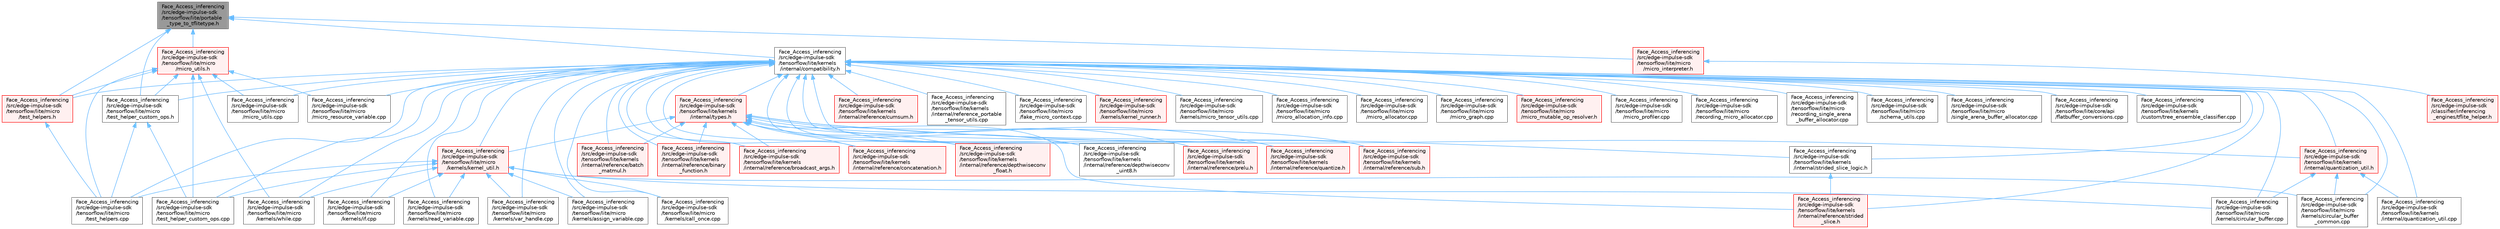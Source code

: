 digraph "Face_Access_inferencing/src/edge-impulse-sdk/tensorflow/lite/portable_type_to_tflitetype.h"
{
 // LATEX_PDF_SIZE
  bgcolor="transparent";
  edge [fontname=Helvetica,fontsize=10,labelfontname=Helvetica,labelfontsize=10];
  node [fontname=Helvetica,fontsize=10,shape=box,height=0.2,width=0.4];
  Node1 [id="Node000001",label="Face_Access_inferencing\l/src/edge-impulse-sdk\l/tensorflow/lite/portable\l_type_to_tflitetype.h",height=0.2,width=0.4,color="gray40", fillcolor="grey60", style="filled", fontcolor="black",tooltip=" "];
  Node1 -> Node2 [id="edge89_Node000001_Node000002",dir="back",color="steelblue1",style="solid",tooltip=" "];
  Node2 [id="Node000002",label="Face_Access_inferencing\l/src/edge-impulse-sdk\l/tensorflow/lite/kernels\l/internal/compatibility.h",height=0.2,width=0.4,color="grey40", fillcolor="white", style="filled",URL="$_face___access__inferencing_2src_2edge-impulse-sdk_2tensorflow_2lite_2kernels_2internal_2compatibility_8h.html",tooltip=" "];
  Node2 -> Node3 [id="edge90_Node000002_Node000003",dir="back",color="steelblue1",style="solid",tooltip=" "];
  Node3 [id="Node000003",label="Face_Access_inferencing\l/src/edge-impulse-sdk\l/tensorflow/lite/core/api\l/flatbuffer_conversions.cpp",height=0.2,width=0.4,color="grey40", fillcolor="white", style="filled",URL="$_face___access__inferencing_2src_2edge-impulse-sdk_2tensorflow_2lite_2core_2api_2flatbuffer__conversions_8cpp.html",tooltip=" "];
  Node2 -> Node4 [id="edge91_Node000002_Node000004",dir="back",color="steelblue1",style="solid",tooltip=" "];
  Node4 [id="Node000004",label="Face_Access_inferencing\l/src/edge-impulse-sdk\l/tensorflow/lite/kernels\l/custom/tree_ensemble_classifier.cpp",height=0.2,width=0.4,color="grey40", fillcolor="white", style="filled",URL="$kernels_2custom_2tree__ensemble__classifier_8cpp.html",tooltip=" "];
  Node2 -> Node5 [id="edge92_Node000002_Node000005",dir="back",color="steelblue1",style="solid",tooltip=" "];
  Node5 [id="Node000005",label="Face_Access_inferencing\l/src/edge-impulse-sdk\l/tensorflow/lite/kernels\l/internal/quantization_util.cpp",height=0.2,width=0.4,color="grey40", fillcolor="white", style="filled",URL="$_face___access__inferencing_2src_2edge-impulse-sdk_2tensorflow_2lite_2kernels_2internal_2quantization__util_8cpp.html",tooltip=" "];
  Node2 -> Node6 [id="edge93_Node000002_Node000006",dir="back",color="steelblue1",style="solid",tooltip=" "];
  Node6 [id="Node000006",label="Face_Access_inferencing\l/src/edge-impulse-sdk\l/tensorflow/lite/kernels\l/internal/quantization_util.h",height=0.2,width=0.4,color="red", fillcolor="#FFF0F0", style="filled",URL="$_face___access__inferencing_2src_2edge-impulse-sdk_2tensorflow_2lite_2kernels_2internal_2quantization__util_8h.html",tooltip=" "];
  Node6 -> Node5 [id="edge94_Node000006_Node000005",dir="back",color="steelblue1",style="solid",tooltip=" "];
  Node6 -> Node79 [id="edge95_Node000006_Node000079",dir="back",color="steelblue1",style="solid",tooltip=" "];
  Node79 [id="Node000079",label="Face_Access_inferencing\l/src/edge-impulse-sdk\l/tensorflow/lite/micro\l/kernels/circular_buffer.cpp",height=0.2,width=0.4,color="grey40", fillcolor="white", style="filled",URL="$_face___access__inferencing_2src_2edge-impulse-sdk_2tensorflow_2lite_2micro_2kernels_2circular__buffer_8cpp.html",tooltip=" "];
  Node6 -> Node80 [id="edge96_Node000006_Node000080",dir="back",color="steelblue1",style="solid",tooltip=" "];
  Node80 [id="Node000080",label="Face_Access_inferencing\l/src/edge-impulse-sdk\l/tensorflow/lite/micro\l/kernels/circular_buffer\l_common.cpp",height=0.2,width=0.4,color="grey40", fillcolor="white", style="filled",URL="$_face___access__inferencing_2src_2edge-impulse-sdk_2tensorflow_2lite_2micro_2kernels_2circular__buffer__common_8cpp.html",tooltip=" "];
  Node2 -> Node112 [id="edge97_Node000002_Node000112",dir="back",color="steelblue1",style="solid",tooltip=" "];
  Node112 [id="Node000112",label="Face_Access_inferencing\l/src/edge-impulse-sdk\l/tensorflow/lite/kernels\l/internal/reference/batch\l_matmul.h",height=0.2,width=0.4,color="red", fillcolor="#FFF0F0", style="filled",URL="$_face___access__inferencing_2src_2edge-impulse-sdk_2tensorflow_2lite_2kernels_2internal_2reference_2batch__matmul_8h.html",tooltip=" "];
  Node2 -> Node113 [id="edge98_Node000002_Node000113",dir="back",color="steelblue1",style="solid",tooltip=" "];
  Node113 [id="Node000113",label="Face_Access_inferencing\l/src/edge-impulse-sdk\l/tensorflow/lite/kernels\l/internal/reference/binary\l_function.h",height=0.2,width=0.4,color="red", fillcolor="#FFF0F0", style="filled",URL="$_face___access__inferencing_2src_2edge-impulse-sdk_2tensorflow_2lite_2kernels_2internal_2reference_2binary__function_8h.html",tooltip=" "];
  Node2 -> Node118 [id="edge99_Node000002_Node000118",dir="back",color="steelblue1",style="solid",tooltip=" "];
  Node118 [id="Node000118",label="Face_Access_inferencing\l/src/edge-impulse-sdk\l/tensorflow/lite/kernels\l/internal/reference/broadcast_args.h",height=0.2,width=0.4,color="red", fillcolor="#FFF0F0", style="filled",URL="$_face___access__inferencing_2src_2edge-impulse-sdk_2tensorflow_2lite_2kernels_2internal_2reference_2broadcast__args_8h.html",tooltip=" "];
  Node2 -> Node120 [id="edge100_Node000002_Node000120",dir="back",color="steelblue1",style="solid",tooltip=" "];
  Node120 [id="Node000120",label="Face_Access_inferencing\l/src/edge-impulse-sdk\l/tensorflow/lite/kernels\l/internal/reference/concatenation.h",height=0.2,width=0.4,color="red", fillcolor="#FFF0F0", style="filled",URL="$_face___access__inferencing_2src_2edge-impulse-sdk_2tensorflow_2lite_2kernels_2internal_2reference_2concatenation_8h.html",tooltip=" "];
  Node2 -> Node122 [id="edge101_Node000002_Node000122",dir="back",color="steelblue1",style="solid",tooltip=" "];
  Node122 [id="Node000122",label="Face_Access_inferencing\l/src/edge-impulse-sdk\l/tensorflow/lite/kernels\l/internal/reference/cumsum.h",height=0.2,width=0.4,color="red", fillcolor="#FFF0F0", style="filled",URL="$_face___access__inferencing_2src_2edge-impulse-sdk_2tensorflow_2lite_2kernels_2internal_2reference_2cumsum_8h.html",tooltip=" "];
  Node2 -> Node123 [id="edge102_Node000002_Node000123",dir="back",color="steelblue1",style="solid",tooltip=" "];
  Node123 [id="Node000123",label="Face_Access_inferencing\l/src/edge-impulse-sdk\l/tensorflow/lite/kernels\l/internal/reference/depthwiseconv\l_float.h",height=0.2,width=0.4,color="red", fillcolor="#FFF0F0", style="filled",URL="$_face___access__inferencing_2src_2edge-impulse-sdk_2tensorflow_2lite_2kernels_2internal_2reference_2depthwiseconv__float_8h.html",tooltip=" "];
  Node2 -> Node125 [id="edge103_Node000002_Node000125",dir="back",color="steelblue1",style="solid",tooltip=" "];
  Node125 [id="Node000125",label="Face_Access_inferencing\l/src/edge-impulse-sdk\l/tensorflow/lite/kernels\l/internal/reference/depthwiseconv\l_uint8.h",height=0.2,width=0.4,color="grey40", fillcolor="white", style="filled",URL="$_face___access__inferencing_2src_2edge-impulse-sdk_2tensorflow_2lite_2kernels_2internal_2reference_2depthwiseconv__uint8_8h.html",tooltip=" "];
  Node2 -> Node126 [id="edge104_Node000002_Node000126",dir="back",color="steelblue1",style="solid",tooltip=" "];
  Node126 [id="Node000126",label="Face_Access_inferencing\l/src/edge-impulse-sdk\l/tensorflow/lite/kernels\l/internal/reference/prelu.h",height=0.2,width=0.4,color="red", fillcolor="#FFF0F0", style="filled",URL="$_face___access__inferencing_2src_2edge-impulse-sdk_2tensorflow_2lite_2kernels_2internal_2reference_2prelu_8h.html",tooltip=" "];
  Node2 -> Node127 [id="edge105_Node000002_Node000127",dir="back",color="steelblue1",style="solid",tooltip=" "];
  Node127 [id="Node000127",label="Face_Access_inferencing\l/src/edge-impulse-sdk\l/tensorflow/lite/kernels\l/internal/reference/quantize.h",height=0.2,width=0.4,color="red", fillcolor="#FFF0F0", style="filled",URL="$_face___access__inferencing_2src_2edge-impulse-sdk_2tensorflow_2lite_2kernels_2internal_2reference_2quantize_8h.html",tooltip=" "];
  Node2 -> Node128 [id="edge106_Node000002_Node000128",dir="back",color="steelblue1",style="solid",tooltip=" "];
  Node128 [id="Node000128",label="Face_Access_inferencing\l/src/edge-impulse-sdk\l/tensorflow/lite/kernels\l/internal/reference/strided\l_slice.h",height=0.2,width=0.4,color="red", fillcolor="#FFF0F0", style="filled",URL="$_face___access__inferencing_2src_2edge-impulse-sdk_2tensorflow_2lite_2kernels_2internal_2reference_2strided__slice_8h.html",tooltip=" "];
  Node2 -> Node130 [id="edge107_Node000002_Node000130",dir="back",color="steelblue1",style="solid",tooltip=" "];
  Node130 [id="Node000130",label="Face_Access_inferencing\l/src/edge-impulse-sdk\l/tensorflow/lite/kernels\l/internal/reference/sub.h",height=0.2,width=0.4,color="red", fillcolor="#FFF0F0", style="filled",URL="$_face___access__inferencing_2src_2edge-impulse-sdk_2tensorflow_2lite_2kernels_2internal_2reference_2sub_8h.html",tooltip=" "];
  Node2 -> Node131 [id="edge108_Node000002_Node000131",dir="back",color="steelblue1",style="solid",tooltip=" "];
  Node131 [id="Node000131",label="Face_Access_inferencing\l/src/edge-impulse-sdk\l/tensorflow/lite/kernels\l/internal/reference_portable\l_tensor_utils.cpp",height=0.2,width=0.4,color="grey40", fillcolor="white", style="filled",URL="$reference__portable__tensor__utils_8cpp.html",tooltip=" "];
  Node2 -> Node132 [id="edge109_Node000002_Node000132",dir="back",color="steelblue1",style="solid",tooltip=" "];
  Node132 [id="Node000132",label="Face_Access_inferencing\l/src/edge-impulse-sdk\l/tensorflow/lite/kernels\l/internal/strided_slice_logic.h",height=0.2,width=0.4,color="grey40", fillcolor="white", style="filled",URL="$_face___access__inferencing_2src_2edge-impulse-sdk_2tensorflow_2lite_2kernels_2internal_2strided__slice__logic_8h.html",tooltip=" "];
  Node132 -> Node128 [id="edge110_Node000132_Node000128",dir="back",color="steelblue1",style="solid",tooltip=" "];
  Node2 -> Node133 [id="edge111_Node000002_Node000133",dir="back",color="steelblue1",style="solid",tooltip=" "];
  Node133 [id="Node000133",label="Face_Access_inferencing\l/src/edge-impulse-sdk\l/tensorflow/lite/kernels\l/internal/types.h",height=0.2,width=0.4,color="red", fillcolor="#FFF0F0", style="filled",URL="$_face___access__inferencing_2src_2edge-impulse-sdk_2tensorflow_2lite_2kernels_2internal_2types_8h.html",tooltip=" "];
  Node133 -> Node6 [id="edge112_Node000133_Node000006",dir="back",color="steelblue1",style="solid",tooltip=" "];
  Node133 -> Node112 [id="edge113_Node000133_Node000112",dir="back",color="steelblue1",style="solid",tooltip=" "];
  Node133 -> Node113 [id="edge114_Node000133_Node000113",dir="back",color="steelblue1",style="solid",tooltip=" "];
  Node133 -> Node118 [id="edge115_Node000133_Node000118",dir="back",color="steelblue1",style="solid",tooltip=" "];
  Node133 -> Node120 [id="edge116_Node000133_Node000120",dir="back",color="steelblue1",style="solid",tooltip=" "];
  Node133 -> Node123 [id="edge117_Node000133_Node000123",dir="back",color="steelblue1",style="solid",tooltip=" "];
  Node133 -> Node125 [id="edge118_Node000133_Node000125",dir="back",color="steelblue1",style="solid",tooltip=" "];
  Node133 -> Node126 [id="edge119_Node000133_Node000126",dir="back",color="steelblue1",style="solid",tooltip=" "];
  Node133 -> Node127 [id="edge120_Node000133_Node000127",dir="back",color="steelblue1",style="solid",tooltip=" "];
  Node133 -> Node128 [id="edge121_Node000133_Node000128",dir="back",color="steelblue1",style="solid",tooltip=" "];
  Node133 -> Node130 [id="edge122_Node000133_Node000130",dir="back",color="steelblue1",style="solid",tooltip=" "];
  Node133 -> Node132 [id="edge123_Node000133_Node000132",dir="back",color="steelblue1",style="solid",tooltip=" "];
  Node133 -> Node212 [id="edge124_Node000133_Node000212",dir="back",color="steelblue1",style="solid",tooltip=" "];
  Node212 [id="Node000212",label="Face_Access_inferencing\l/src/edge-impulse-sdk\l/tensorflow/lite/micro\l/kernels/kernel_util.h",height=0.2,width=0.4,color="red", fillcolor="#FFF0F0", style="filled",URL="$_face___access__inferencing_2src_2edge-impulse-sdk_2tensorflow_2lite_2micro_2kernels_2kernel__util_8h.html",tooltip=" "];
  Node212 -> Node213 [id="edge125_Node000212_Node000213",dir="back",color="steelblue1",style="solid",tooltip=" "];
  Node213 [id="Node000213",label="Face_Access_inferencing\l/src/edge-impulse-sdk\l/tensorflow/lite/micro\l/kernels/assign_variable.cpp",height=0.2,width=0.4,color="grey40", fillcolor="white", style="filled",URL="$_face___access__inferencing_2src_2edge-impulse-sdk_2tensorflow_2lite_2micro_2kernels_2assign__variable_8cpp.html",tooltip=" "];
  Node212 -> Node214 [id="edge126_Node000212_Node000214",dir="back",color="steelblue1",style="solid",tooltip=" "];
  Node214 [id="Node000214",label="Face_Access_inferencing\l/src/edge-impulse-sdk\l/tensorflow/lite/micro\l/kernels/call_once.cpp",height=0.2,width=0.4,color="grey40", fillcolor="white", style="filled",URL="$_face___access__inferencing_2src_2edge-impulse-sdk_2tensorflow_2lite_2micro_2kernels_2call__once_8cpp.html",tooltip=" "];
  Node212 -> Node79 [id="edge127_Node000212_Node000079",dir="back",color="steelblue1",style="solid",tooltip=" "];
  Node212 -> Node80 [id="edge128_Node000212_Node000080",dir="back",color="steelblue1",style="solid",tooltip=" "];
  Node212 -> Node217 [id="edge129_Node000212_Node000217",dir="back",color="steelblue1",style="solid",tooltip=" "];
  Node217 [id="Node000217",label="Face_Access_inferencing\l/src/edge-impulse-sdk\l/tensorflow/lite/micro\l/kernels/if.cpp",height=0.2,width=0.4,color="grey40", fillcolor="white", style="filled",URL="$_face___access__inferencing_2src_2edge-impulse-sdk_2tensorflow_2lite_2micro_2kernels_2if_8cpp.html",tooltip=" "];
  Node212 -> Node222 [id="edge130_Node000212_Node000222",dir="back",color="steelblue1",style="solid",tooltip=" "];
  Node222 [id="Node000222",label="Face_Access_inferencing\l/src/edge-impulse-sdk\l/tensorflow/lite/micro\l/kernels/read_variable.cpp",height=0.2,width=0.4,color="grey40", fillcolor="white", style="filled",URL="$_face___access__inferencing_2src_2edge-impulse-sdk_2tensorflow_2lite_2micro_2kernels_2read__variable_8cpp.html",tooltip=" "];
  Node212 -> Node233 [id="edge131_Node000212_Node000233",dir="back",color="steelblue1",style="solid",tooltip=" "];
  Node233 [id="Node000233",label="Face_Access_inferencing\l/src/edge-impulse-sdk\l/tensorflow/lite/micro\l/kernels/var_handle.cpp",height=0.2,width=0.4,color="grey40", fillcolor="white", style="filled",URL="$_face___access__inferencing_2src_2edge-impulse-sdk_2tensorflow_2lite_2micro_2kernels_2var__handle_8cpp.html",tooltip=" "];
  Node212 -> Node234 [id="edge132_Node000212_Node000234",dir="back",color="steelblue1",style="solid",tooltip=" "];
  Node234 [id="Node000234",label="Face_Access_inferencing\l/src/edge-impulse-sdk\l/tensorflow/lite/micro\l/kernels/while.cpp",height=0.2,width=0.4,color="grey40", fillcolor="white", style="filled",URL="$_face___access__inferencing_2src_2edge-impulse-sdk_2tensorflow_2lite_2micro_2kernels_2while_8cpp.html",tooltip=" "];
  Node212 -> Node59 [id="edge133_Node000212_Node000059",dir="back",color="steelblue1",style="solid",tooltip=" "];
  Node59 [id="Node000059",label="Face_Access_inferencing\l/src/edge-impulse-sdk\l/tensorflow/lite/micro\l/test_helper_custom_ops.cpp",height=0.2,width=0.4,color="grey40", fillcolor="white", style="filled",URL="$_face___access__inferencing_2src_2edge-impulse-sdk_2tensorflow_2lite_2micro_2test__helper__custom__ops_8cpp.html",tooltip=" "];
  Node212 -> Node61 [id="edge134_Node000212_Node000061",dir="back",color="steelblue1",style="solid",tooltip=" "];
  Node61 [id="Node000061",label="Face_Access_inferencing\l/src/edge-impulse-sdk\l/tensorflow/lite/micro\l/test_helpers.cpp",height=0.2,width=0.4,color="grey40", fillcolor="white", style="filled",URL="$_face___access__inferencing_2src_2edge-impulse-sdk_2tensorflow_2lite_2micro_2test__helpers_8cpp.html",tooltip=" "];
  Node2 -> Node251 [id="edge135_Node000002_Node000251",dir="back",color="steelblue1",style="solid",tooltip=" "];
  Node251 [id="Node000251",label="Face_Access_inferencing\l/src/edge-impulse-sdk\l/tensorflow/lite/micro\l/fake_micro_context.cpp",height=0.2,width=0.4,color="grey40", fillcolor="white", style="filled",URL="$_face___access__inferencing_2src_2edge-impulse-sdk_2tensorflow_2lite_2micro_2fake__micro__context_8cpp.html",tooltip=" "];
  Node2 -> Node213 [id="edge136_Node000002_Node000213",dir="back",color="steelblue1",style="solid",tooltip=" "];
  Node2 -> Node214 [id="edge137_Node000002_Node000214",dir="back",color="steelblue1",style="solid",tooltip=" "];
  Node2 -> Node79 [id="edge138_Node000002_Node000079",dir="back",color="steelblue1",style="solid",tooltip=" "];
  Node2 -> Node80 [id="edge139_Node000002_Node000080",dir="back",color="steelblue1",style="solid",tooltip=" "];
  Node2 -> Node217 [id="edge140_Node000002_Node000217",dir="back",color="steelblue1",style="solid",tooltip=" "];
  Node2 -> Node252 [id="edge141_Node000002_Node000252",dir="back",color="steelblue1",style="solid",tooltip=" "];
  Node252 [id="Node000252",label="Face_Access_inferencing\l/src/edge-impulse-sdk\l/tensorflow/lite/micro\l/kernels/kernel_runner.h",height=0.2,width=0.4,color="red", fillcolor="#FFF0F0", style="filled",URL="$_face___access__inferencing_2src_2edge-impulse-sdk_2tensorflow_2lite_2micro_2kernels_2kernel__runner_8h.html",tooltip=" "];
  Node2 -> Node212 [id="edge142_Node000002_Node000212",dir="back",color="steelblue1",style="solid",tooltip=" "];
  Node2 -> Node172 [id="edge143_Node000002_Node000172",dir="back",color="steelblue1",style="solid",tooltip=" "];
  Node172 [id="Node000172",label="Face_Access_inferencing\l/src/edge-impulse-sdk\l/tensorflow/lite/micro\l/kernels/micro_tensor_utils.cpp",height=0.2,width=0.4,color="grey40", fillcolor="white", style="filled",URL="$_face___access__inferencing_2src_2edge-impulse-sdk_2tensorflow_2lite_2micro_2kernels_2micro__tensor__utils_8cpp.html",tooltip=" "];
  Node2 -> Node222 [id="edge144_Node000002_Node000222",dir="back",color="steelblue1",style="solid",tooltip=" "];
  Node2 -> Node233 [id="edge145_Node000002_Node000233",dir="back",color="steelblue1",style="solid",tooltip=" "];
  Node2 -> Node234 [id="edge146_Node000002_Node000234",dir="back",color="steelblue1",style="solid",tooltip=" "];
  Node2 -> Node253 [id="edge147_Node000002_Node000253",dir="back",color="steelblue1",style="solid",tooltip=" "];
  Node253 [id="Node000253",label="Face_Access_inferencing\l/src/edge-impulse-sdk\l/tensorflow/lite/micro\l/micro_allocation_info.cpp",height=0.2,width=0.4,color="grey40", fillcolor="white", style="filled",URL="$_face___access__inferencing_2src_2edge-impulse-sdk_2tensorflow_2lite_2micro_2micro__allocation__info_8cpp.html",tooltip=" "];
  Node2 -> Node254 [id="edge148_Node000002_Node000254",dir="back",color="steelblue1",style="solid",tooltip=" "];
  Node254 [id="Node000254",label="Face_Access_inferencing\l/src/edge-impulse-sdk\l/tensorflow/lite/micro\l/micro_allocator.cpp",height=0.2,width=0.4,color="grey40", fillcolor="white", style="filled",URL="$_face___access__inferencing_2src_2edge-impulse-sdk_2tensorflow_2lite_2micro_2micro__allocator_8cpp.html",tooltip=" "];
  Node2 -> Node255 [id="edge149_Node000002_Node000255",dir="back",color="steelblue1",style="solid",tooltip=" "];
  Node255 [id="Node000255",label="Face_Access_inferencing\l/src/edge-impulse-sdk\l/tensorflow/lite/micro\l/micro_graph.cpp",height=0.2,width=0.4,color="grey40", fillcolor="white", style="filled",URL="$_face___access__inferencing_2src_2edge-impulse-sdk_2tensorflow_2lite_2micro_2micro__graph_8cpp.html",tooltip=" "];
  Node2 -> Node20 [id="edge150_Node000002_Node000020",dir="back",color="steelblue1",style="solid",tooltip=" "];
  Node20 [id="Node000020",label="Face_Access_inferencing\l/src/edge-impulse-sdk\l/tensorflow/lite/micro\l/micro_mutable_op_resolver.h",height=0.2,width=0.4,color="red", fillcolor="#FFF0F0", style="filled",URL="$_face___access__inferencing_2src_2edge-impulse-sdk_2tensorflow_2lite_2micro_2micro__mutable__op__resolver_8h.html",tooltip=" "];
  Node2 -> Node256 [id="edge151_Node000002_Node000256",dir="back",color="steelblue1",style="solid",tooltip=" "];
  Node256 [id="Node000256",label="Face_Access_inferencing\l/src/edge-impulse-sdk\l/tensorflow/lite/micro\l/micro_profiler.cpp",height=0.2,width=0.4,color="grey40", fillcolor="white", style="filled",URL="$_face___access__inferencing_2src_2edge-impulse-sdk_2tensorflow_2lite_2micro_2micro__profiler_8cpp.html",tooltip=" "];
  Node2 -> Node257 [id="edge152_Node000002_Node000257",dir="back",color="steelblue1",style="solid",tooltip=" "];
  Node257 [id="Node000257",label="Face_Access_inferencing\l/src/edge-impulse-sdk\l/tensorflow/lite/micro\l/micro_resource_variable.cpp",height=0.2,width=0.4,color="grey40", fillcolor="white", style="filled",URL="$_face___access__inferencing_2src_2edge-impulse-sdk_2tensorflow_2lite_2micro_2micro__resource__variable_8cpp.html",tooltip=" "];
  Node2 -> Node258 [id="edge153_Node000002_Node000258",dir="back",color="steelblue1",style="solid",tooltip=" "];
  Node258 [id="Node000258",label="Face_Access_inferencing\l/src/edge-impulse-sdk\l/tensorflow/lite/micro\l/micro_utils.cpp",height=0.2,width=0.4,color="grey40", fillcolor="white", style="filled",URL="$_face___access__inferencing_2src_2edge-impulse-sdk_2tensorflow_2lite_2micro_2micro__utils_8cpp.html",tooltip=" "];
  Node2 -> Node259 [id="edge154_Node000002_Node000259",dir="back",color="steelblue1",style="solid",tooltip=" "];
  Node259 [id="Node000259",label="Face_Access_inferencing\l/src/edge-impulse-sdk\l/tensorflow/lite/micro\l/recording_micro_allocator.cpp",height=0.2,width=0.4,color="grey40", fillcolor="white", style="filled",URL="$_face___access__inferencing_2src_2edge-impulse-sdk_2tensorflow_2lite_2micro_2recording__micro__allocator_8cpp.html",tooltip=" "];
  Node2 -> Node260 [id="edge155_Node000002_Node000260",dir="back",color="steelblue1",style="solid",tooltip=" "];
  Node260 [id="Node000260",label="Face_Access_inferencing\l/src/edge-impulse-sdk\l/tensorflow/lite/micro\l/recording_single_arena\l_buffer_allocator.cpp",height=0.2,width=0.4,color="grey40", fillcolor="white", style="filled",URL="$_face___access__inferencing_2src_2edge-impulse-sdk_2tensorflow_2lite_2micro_2recording__single__arena__buffer__allocator_8cpp.html",tooltip=" "];
  Node2 -> Node261 [id="edge156_Node000002_Node000261",dir="back",color="steelblue1",style="solid",tooltip=" "];
  Node261 [id="Node000261",label="Face_Access_inferencing\l/src/edge-impulse-sdk\l/tensorflow/lite/micro\l/schema_utils.cpp",height=0.2,width=0.4,color="grey40", fillcolor="white", style="filled",URL="$_face___access__inferencing_2src_2edge-impulse-sdk_2tensorflow_2lite_2micro_2schema__utils_8cpp.html",tooltip=" "];
  Node2 -> Node262 [id="edge157_Node000002_Node000262",dir="back",color="steelblue1",style="solid",tooltip=" "];
  Node262 [id="Node000262",label="Face_Access_inferencing\l/src/edge-impulse-sdk\l/tensorflow/lite/micro\l/single_arena_buffer_allocator.cpp",height=0.2,width=0.4,color="grey40", fillcolor="white", style="filled",URL="$_face___access__inferencing_2src_2edge-impulse-sdk_2tensorflow_2lite_2micro_2single__arena__buffer__allocator_8cpp.html",tooltip=" "];
  Node2 -> Node59 [id="edge158_Node000002_Node000059",dir="back",color="steelblue1",style="solid",tooltip=" "];
  Node2 -> Node60 [id="edge159_Node000002_Node000060",dir="back",color="steelblue1",style="solid",tooltip=" "];
  Node60 [id="Node000060",label="Face_Access_inferencing\l/src/edge-impulse-sdk\l/tensorflow/lite/micro\l/test_helper_custom_ops.h",height=0.2,width=0.4,color="grey40", fillcolor="white", style="filled",URL="$_face___access__inferencing_2src_2edge-impulse-sdk_2tensorflow_2lite_2micro_2test__helper__custom__ops_8h.html",tooltip=" "];
  Node60 -> Node59 [id="edge160_Node000060_Node000059",dir="back",color="steelblue1",style="solid",tooltip=" "];
  Node60 -> Node61 [id="edge161_Node000060_Node000061",dir="back",color="steelblue1",style="solid",tooltip=" "];
  Node2 -> Node61 [id="edge162_Node000002_Node000061",dir="back",color="steelblue1",style="solid",tooltip=" "];
  Node2 -> Node62 [id="edge163_Node000002_Node000062",dir="back",color="steelblue1",style="solid",tooltip=" "];
  Node62 [id="Node000062",label="Face_Access_inferencing\l/src/edge-impulse-sdk\l/tensorflow/lite/micro\l/test_helpers.h",height=0.2,width=0.4,color="red", fillcolor="#FFF0F0", style="filled",URL="$_face___access__inferencing_2src_2edge-impulse-sdk_2tensorflow_2lite_2micro_2test__helpers_8h.html",tooltip=" "];
  Node62 -> Node61 [id="edge164_Node000062_Node000061",dir="back",color="steelblue1",style="solid",tooltip=" "];
  Node1 -> Node237 [id="edge165_Node000001_Node000237",dir="back",color="steelblue1",style="solid",tooltip=" "];
  Node237 [id="Node000237",label="Face_Access_inferencing\l/src/edge-impulse-sdk\l/tensorflow/lite/micro\l/micro_interpreter.h",height=0.2,width=0.4,color="red", fillcolor="#FFF0F0", style="filled",URL="$_face___access__inferencing_2src_2edge-impulse-sdk_2tensorflow_2lite_2micro_2micro__interpreter_8h.html",tooltip=" "];
  Node237 -> Node22 [id="edge166_Node000237_Node000022",dir="back",color="steelblue1",style="solid",tooltip=" "];
  Node22 [id="Node000022",label="Face_Access_inferencing\l/src/edge-impulse-sdk\l/classifier/inferencing\l_engines/tflite_helper.h",height=0.2,width=0.4,color="red", fillcolor="#FFF0F0", style="filled",URL="$tflite__helper_8h.html",tooltip=" "];
  Node1 -> Node263 [id="edge167_Node000001_Node000263",dir="back",color="steelblue1",style="solid",tooltip=" "];
  Node263 [id="Node000263",label="Face_Access_inferencing\l/src/edge-impulse-sdk\l/tensorflow/lite/micro\l/micro_utils.h",height=0.2,width=0.4,color="red", fillcolor="#FFF0F0", style="filled",URL="$_face___access__inferencing_2src_2edge-impulse-sdk_2tensorflow_2lite_2micro_2micro__utils_8h.html",tooltip=" "];
  Node263 -> Node234 [id="edge168_Node000263_Node000234",dir="back",color="steelblue1",style="solid",tooltip=" "];
  Node263 -> Node257 [id="edge169_Node000263_Node000257",dir="back",color="steelblue1",style="solid",tooltip=" "];
  Node263 -> Node258 [id="edge170_Node000263_Node000258",dir="back",color="steelblue1",style="solid",tooltip=" "];
  Node263 -> Node59 [id="edge171_Node000263_Node000059",dir="back",color="steelblue1",style="solid",tooltip=" "];
  Node263 -> Node60 [id="edge172_Node000263_Node000060",dir="back",color="steelblue1",style="solid",tooltip=" "];
  Node263 -> Node61 [id="edge173_Node000263_Node000061",dir="back",color="steelblue1",style="solid",tooltip=" "];
  Node263 -> Node62 [id="edge174_Node000263_Node000062",dir="back",color="steelblue1",style="solid",tooltip=" "];
  Node1 -> Node60 [id="edge175_Node000001_Node000060",dir="back",color="steelblue1",style="solid",tooltip=" "];
  Node1 -> Node62 [id="edge176_Node000001_Node000062",dir="back",color="steelblue1",style="solid",tooltip=" "];
}
